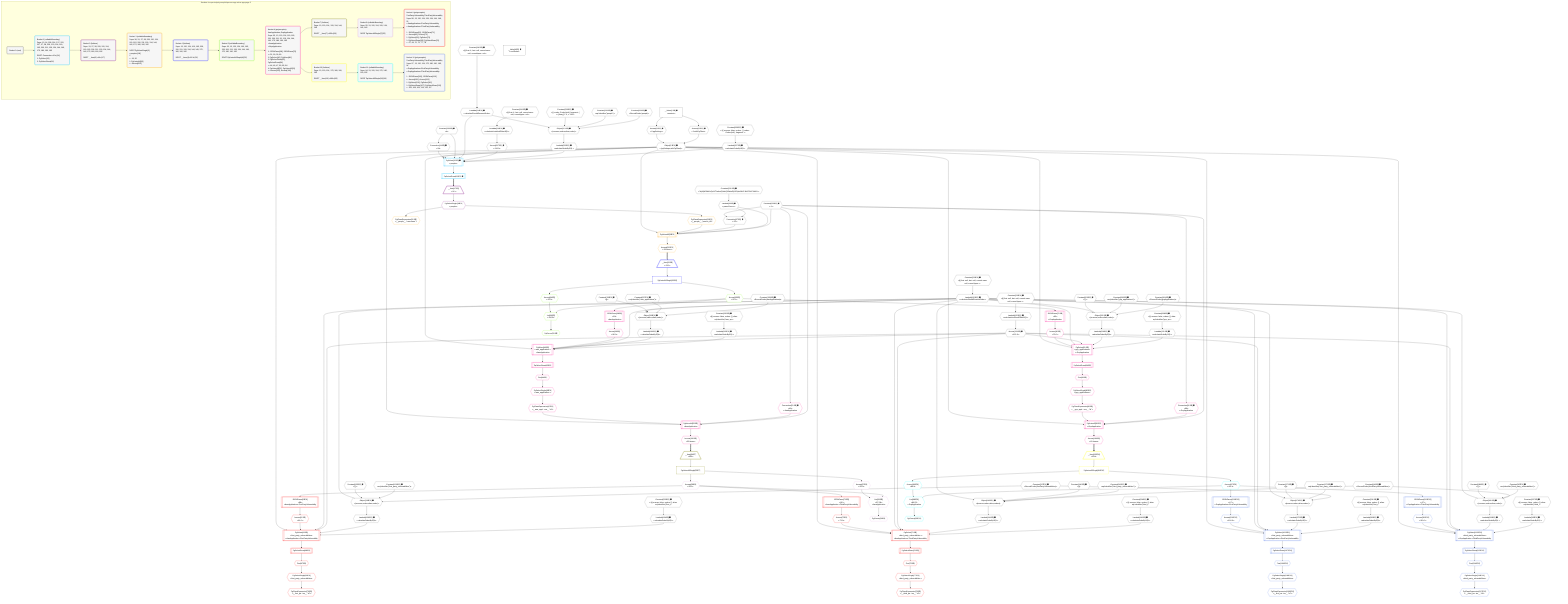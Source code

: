 %%{init: {'themeVariables': { 'fontSize': '12px'}}}%%
graph TD
    classDef path fill:#eee,stroke:#000,color:#000
    classDef plan fill:#fff,stroke-width:1px,color:#000
    classDef itemplan fill:#fff,stroke-width:2px,color:#000
    classDef unbatchedplan fill:#dff,stroke-width:1px,color:#000
    classDef sideeffectplan fill:#fcc,stroke-width:2px,color:#000
    classDef bucket fill:#f6f6f6,color:#000,stroke-width:2px,text-align:left


    %% plan dependencies
    Object128{{"Object[128∈0] ➊<br />ᐸ{reverse,orders,alias,codec}ᐳ"}}:::plan
    Lambda120{{"Lambda[120∈0] ➊<br />ᐸcalculateShouldReverseOrderᐳ"}}:::plan
    Constant125{{"Constant[125∈0] ➊<br />ᐸ[]ᐳ"}}:::plan
    Constant126{{"Constant[126∈0] ➊<br />ᐸsql.identifier(”first_party_vulnerabilities”)ᐳ"}}:::plan
    Constant127{{"Constant[127∈0] ➊<br />ᐸRecordCodec(firstPartyVulnerabilities)ᐳ"}}:::plan
    Lambda120 & Constant125 & Constant126 & Constant127 --> Object128
    Object143{{"Object[143∈0] ➊<br />ᐸ{reverse,orders,alias,codec}ᐳ"}}:::plan
    Constant140{{"Constant[140∈0] ➊<br />ᐸ[]ᐳ"}}:::plan
    Constant141{{"Constant[141∈0] ➊<br />ᐸsql.identifier(”third_party_vulnerabilities”)ᐳ"}}:::plan
    Constant142{{"Constant[142∈0] ➊<br />ᐸRecordCodec(thirdPartyVulnerabilities)ᐳ"}}:::plan
    Lambda120 & Constant140 & Constant141 & Constant142 --> Object143
    Object159{{"Object[159∈0] ➊<br />ᐸ{reverse,orders,alias,codec}ᐳ"}}:::plan
    Constant156{{"Constant[156∈0] ➊<br />ᐸ[]ᐳ"}}:::plan
    Constant157{{"Constant[157∈0] ➊<br />ᐸsql.identifier(”aws_applications”)ᐳ"}}:::plan
    Constant158{{"Constant[158∈0] ➊<br />ᐸRecordCodec(awsApplications)ᐳ"}}:::plan
    Lambda120 & Constant156 & Constant157 & Constant158 --> Object159
    Object174{{"Object[174∈0] ➊<br />ᐸ{reverse,orders,alias,codec}ᐳ"}}:::plan
    Constant171{{"Constant[171∈0] ➊<br />ᐸ[]ᐳ"}}:::plan
    Constant172{{"Constant[172∈0] ➊<br />ᐸsql.identifier(”first_party_vulnerabilities”)ᐳ"}}:::plan
    Lambda120 & Constant171 & Constant172 & Constant127 --> Object174
    Object189{{"Object[189∈0] ➊<br />ᐸ{reverse,orders,alias,codec}ᐳ"}}:::plan
    Constant186{{"Constant[186∈0] ➊<br />ᐸ[]ᐳ"}}:::plan
    Constant187{{"Constant[187∈0] ➊<br />ᐸsql.identifier(”third_party_vulnerabilities”)ᐳ"}}:::plan
    Lambda120 & Constant186 & Constant187 & Constant142 --> Object189
    Object205{{"Object[205∈0] ➊<br />ᐸ{reverse,orders,alias,codec}ᐳ"}}:::plan
    Constant202{{"Constant[202∈0] ➊<br />ᐸ[]ᐳ"}}:::plan
    Constant203{{"Constant[203∈0] ➊<br />ᐸsql.identifier(”gcp_applications”)ᐳ"}}:::plan
    Constant204{{"Constant[204∈0] ➊<br />ᐸRecordCodec(gcpApplications)ᐳ"}}:::plan
    Lambda120 & Constant202 & Constant203 & Constant204 --> Object205
    Object221{{"Object[221∈0] ➊<br />ᐸ{reverse,orders,alias,codec}ᐳ"}}:::plan
    Lambda214{{"Lambda[214∈0] ➊<br />ᐸcalculateShouldReverseOrderᐳ"}}:::plan
    Constant218{{"Constant[218∈0] ➊<br />ᐸ[ { codec: Codec(int4), fragment: { n: [Array], f: 0, c: 102ᐳ"}}:::plan
    Constant219{{"Constant[219∈0] ➊<br />ᐸsql.identifier(”people”)ᐳ"}}:::plan
    Constant220{{"Constant[220∈0] ➊<br />ᐸRecordCodec(people)ᐳ"}}:::plan
    Lambda214 & Constant218 & Constant219 & Constant220 --> Object221
    Object13{{"Object[13∈0] ➊<br />ᐸ{pgSettings,withPgClient}ᐳ"}}:::plan
    Access11{{"Access[11∈0] ➊<br />ᐸ2.pgSettingsᐳ"}}:::plan
    Access12{{"Access[12∈0] ➊<br />ᐸ2.withPgClientᐳ"}}:::plan
    Access11 & Access12 --> Object13
    Connection27{{"Connection[27∈0] ➊<br />ᐸ23ᐳ"}}:::plan
    Constant229{{"Constant[229∈0] ➊<br />ᐸ1ᐳ"}}:::plan
    Lambda28{{"Lambda[28∈0] ➊<br />ᐸparseCursorᐳ"}}:::plan
    Constant229 & Lambda28 --> Connection27
    __Value2["__Value[2∈0] ➊<br />ᐸcontextᐳ"]:::plan
    __Value2 --> Access11
    __Value2 --> Access12
    Connection14{{"Connection[14∈0] ➊<br />ᐸ10ᐳ"}}:::plan
    Constant228{{"Constant[228∈0] ➊<br />ᐸ4ᐳ"}}:::plan
    Constant228 --> Connection14
    Constant230{{"Constant[230∈0] ➊<br />ᐸ'WyJjMDM4YzQzNTYwIiwiQXdzQXBwbGljYXRpb24iLCJbXCI0XCJdIl0='ᐳ"}}:::plan
    Constant230 --> Lambda28
    Constant231{{"Constant[231∈0] ➊<br />ᐸ§{ first: null, last: null, cursorLower: null, cursorUpper: ᐳ"}}:::plan
    Constant231 --> Lambda120
    Lambda123{{"Lambda[123∈0] ➊<br />ᐸcalculateLimitAndOffsetSQLᐳ"}}:::plan
    Constant232{{"Constant[232∈0] ➊<br />ᐸ§{ first: null, last: null, cursorLower: null, cursorUpper: ᐳ"}}:::plan
    Constant232 --> Lambda123
    Access124{{"Access[124∈0] ➊<br />ᐸ123.0ᐳ"}}:::plan
    Lambda123 --> Access124
    Lambda129{{"Lambda[129∈0] ➊<br />ᐸcalculateOrderBySQLᐳ"}}:::plan
    Object128 --> Lambda129
    Lambda134{{"Lambda[134∈0] ➊<br />ᐸcalculateOrderBySQLᐳ"}}:::plan
    Constant233{{"Constant[233∈0] ➊<br />ᐸ§{ reverse: false, orders: [], alias: sql.identifier(”first_ᐳ"}}:::plan
    Constant233 --> Lambda134
    Lambda144{{"Lambda[144∈0] ➊<br />ᐸcalculateOrderBySQLᐳ"}}:::plan
    Object143 --> Lambda144
    Lambda149{{"Lambda[149∈0] ➊<br />ᐸcalculateOrderBySQLᐳ"}}:::plan
    Constant234{{"Constant[234∈0] ➊<br />ᐸ§{ reverse: false, orders: [], alias: sql.identifier(”third_ᐳ"}}:::plan
    Constant234 --> Lambda149
    Lambda160{{"Lambda[160∈0] ➊<br />ᐸcalculateOrderBySQLᐳ"}}:::plan
    Object159 --> Lambda160
    Lambda165{{"Lambda[165∈0] ➊<br />ᐸcalculateOrderBySQLᐳ"}}:::plan
    Constant235{{"Constant[235∈0] ➊<br />ᐸ§{ reverse: false, orders: [], alias: sql.identifier(”aws_apᐳ"}}:::plan
    Constant235 --> Lambda165
    Lambda175{{"Lambda[175∈0] ➊<br />ᐸcalculateOrderBySQLᐳ"}}:::plan
    Object174 --> Lambda175
    Lambda180{{"Lambda[180∈0] ➊<br />ᐸcalculateOrderBySQLᐳ"}}:::plan
    Constant236{{"Constant[236∈0] ➊<br />ᐸ§{ reverse: false, orders: [], alias: sql.identifier(”first_ᐳ"}}:::plan
    Constant236 --> Lambda180
    Lambda190{{"Lambda[190∈0] ➊<br />ᐸcalculateOrderBySQLᐳ"}}:::plan
    Object189 --> Lambda190
    Lambda195{{"Lambda[195∈0] ➊<br />ᐸcalculateOrderBySQLᐳ"}}:::plan
    Constant237{{"Constant[237∈0] ➊<br />ᐸ§{ reverse: false, orders: [], alias: sql.identifier(”third_ᐳ"}}:::plan
    Constant237 --> Lambda195
    Lambda206{{"Lambda[206∈0] ➊<br />ᐸcalculateOrderBySQLᐳ"}}:::plan
    Object205 --> Lambda206
    Lambda211{{"Lambda[211∈0] ➊<br />ᐸcalculateOrderBySQLᐳ"}}:::plan
    Constant238{{"Constant[238∈0] ➊<br />ᐸ§{ reverse: false, orders: [], alias: sql.identifier(”gcp_apᐳ"}}:::plan
    Constant238 --> Lambda211
    Constant240{{"Constant[240∈0] ➊<br />ᐸ§{ first: 4, last: null, cursorLower: null, cursorUpper: nulᐳ"}}:::plan
    Constant240 --> Lambda214
    Lambda216{{"Lambda[216∈0] ➊<br />ᐸcalculateLimitAndOffsetSQLᐳ"}}:::plan
    Constant241{{"Constant[241∈0] ➊<br />ᐸ§{ first: 4, last: null, cursorLower: null, cursorUpper: nulᐳ"}}:::plan
    Constant241 --> Lambda216
    Access217{{"Access[217∈0] ➊<br />ᐸ216.0ᐳ"}}:::plan
    Lambda216 --> Access217
    Lambda222{{"Lambda[222∈0] ➊<br />ᐸcalculateOrderBySQLᐳ"}}:::plan
    Object221 --> Lambda222
    Lambda227{{"Lambda[227∈0] ➊<br />ᐸcalculateOrderBySQLᐳ"}}:::plan
    Constant239{{"Constant[239∈0] ➊<br />ᐸ§{ reverse: false, orders: [ { codec: Codec(int4), fragment:ᐳ"}}:::plan
    Constant239 --> Lambda227
    __Value4["__Value[4∈0] ➊<br />ᐸrootValueᐳ"]:::plan
    PgSelect15[["PgSelect[15∈1] ➊<br />ᐸpeopleᐳ"]]:::plan
    Object13 & Connection14 & Constant228 & Lambda214 & Access217 & Lambda222 & Lambda227 --> PgSelect15
    PgSelectRows16[["PgSelectRows[16∈1] ➊"]]:::plan
    PgSelect15 --> PgSelectRows16
    __Item17[/"__Item[17∈2]<br />ᐸ16ᐳ"\]:::itemplan
    PgSelectRows16 ==> __Item17
    PgSelectSingle18{{"PgSelectSingle[18∈2]<br />ᐸpeopleᐳ"}}:::plan
    __Item17 --> PgSelectSingle18
    PgUnionAll29[["PgUnionAll[29∈3]"]]:::plan
    PgClassExpression19{{"PgClassExpression[19∈3]<br />ᐸ__people__.”person_id”ᐳ"}}:::plan
    Object13 & PgClassExpression19 & Connection27 & Lambda28 & Constant229 --> PgUnionAll29
    PgSelectSingle18 --> PgClassExpression19
    PgClassExpression20{{"PgClassExpression[20∈3]<br />ᐸ__people__.”username”ᐳ"}}:::plan
    PgSelectSingle18 --> PgClassExpression20
    Access212{{"Access[212∈3]<br />ᐸ29.itemsᐳ"}}:::plan
    PgUnionAll29 --> Access212
    __Item31[/"__Item[31∈4]<br />ᐸ212ᐳ"\]:::itemplan
    Access212 ==> __Item31
    PgUnionAllSingle32["PgUnionAllSingle[32∈4]"]:::plan
    __Item31 --> PgUnionAllSingle32
    List36{{"List[36∈5]<br />ᐸ34,35ᐳ"}}:::plan
    Access34{{"Access[34∈5]<br />ᐸ32.0ᐳ"}}:::plan
    Access35{{"Access[35∈5]<br />ᐸ32.1ᐳ"}}:::plan
    Access34 & Access35 --> List36
    PgCursor33{{"PgCursor[33∈5]"}}:::plan
    List36 --> PgCursor33
    PgUnionAllSingle32 --> Access34
    PgUnionAllSingle32 --> Access35
    PgSelect40[["PgSelect[40∈6]<br />ᐸaws_applicationsᐳ<br />ᐳAwsApplication"]]:::plan
    Access39{{"Access[39∈6]<br />ᐸ38.0ᐳ"}}:::plan
    Object13 & Access39 & Lambda120 & Access124 & Lambda160 & Lambda165 --> PgSelect40
    PgSelect81[["PgSelect[81∈6]<br />ᐸgcp_applicationsᐳ<br />ᐳGcpApplication"]]:::plan
    Access80{{"Access[80∈6]<br />ᐸ79.0ᐳ"}}:::plan
    Object13 & Access80 & Lambda120 & Access124 & Lambda206 & Lambda211 --> PgSelect81
    PgUnionAll52[["PgUnionAll[52∈6]<br />ᐳAwsApplication"]]:::plan
    PgClassExpression47{{"PgClassExpression[47∈6]<br />ᐸ__aws_appl...ons__.”id”ᐳ"}}:::plan
    Connection51{{"Connection[51∈6] ➊<br />ᐸ49ᐳ<br />ᐳAwsApplication"}}:::plan
    Object13 & PgClassExpression47 & Connection51 & Constant229 --> PgUnionAll52
    PgUnionAll91[["PgUnionAll[91∈6]<br />ᐳGcpApplication"]]:::plan
    PgClassExpression86{{"PgClassExpression[86∈6]<br />ᐸ__gcp_appl...ons__.”id”ᐳ"}}:::plan
    Connection90{{"Connection[90∈6] ➊<br />ᐸ88ᐳ<br />ᐳGcpApplication"}}:::plan
    Object13 & PgClassExpression86 & Connection90 & Constant229 --> PgUnionAll91
    JSONParse38[["JSONParse[38∈6]<br />ᐸ35ᐳ<br />ᐳAwsApplication"]]:::plan
    Access35 --> JSONParse38
    JSONParse38 --> Access39
    First44{{"First[44∈6]"}}:::plan
    PgSelectRows45[["PgSelectRows[45∈6]"]]:::plan
    PgSelectRows45 --> First44
    PgSelect40 --> PgSelectRows45
    PgSelectSingle46{{"PgSelectSingle[46∈6]<br />ᐸaws_applicationsᐳ"}}:::plan
    First44 --> PgSelectSingle46
    PgSelectSingle46 --> PgClassExpression47
    Constant229 --> Connection51
    JSONParse79[["JSONParse[79∈6]<br />ᐸ35ᐳ<br />ᐳGcpApplication"]]:::plan
    Access35 --> JSONParse79
    JSONParse79 --> Access80
    First83{{"First[83∈6]"}}:::plan
    PgSelectRows84[["PgSelectRows[84∈6]"]]:::plan
    PgSelectRows84 --> First83
    PgSelect81 --> PgSelectRows84
    PgSelectSingle85{{"PgSelectSingle[85∈6]<br />ᐸgcp_applicationsᐳ"}}:::plan
    First83 --> PgSelectSingle85
    PgSelectSingle85 --> PgClassExpression86
    Constant229 --> Connection90
    Access150{{"Access[150∈6]<br />ᐸ52.itemsᐳ"}}:::plan
    PgUnionAll52 --> Access150
    Access196{{"Access[196∈6]<br />ᐸ91.itemsᐳ"}}:::plan
    PgUnionAll91 --> Access196
    __Item54[/"__Item[54∈7]<br />ᐸ150ᐳ"\]:::itemplan
    Access150 ==> __Item54
    PgUnionAllSingle55["PgUnionAllSingle[55∈7]"]:::plan
    __Item54 --> PgUnionAllSingle55
    List59{{"List[59∈8]<br />ᐸ57,58ᐳ<br />ᐳAwsApplication"}}:::plan
    Access57{{"Access[57∈8]<br />ᐸ55.0ᐳ"}}:::plan
    Access58{{"Access[58∈8]<br />ᐸ55.1ᐳ"}}:::plan
    Access57 & Access58 --> List59
    PgCursor56{{"PgCursor[56∈8]"}}:::plan
    List59 --> PgCursor56
    PgUnionAllSingle55 --> Access57
    PgUnionAllSingle55 --> Access58
    PgSelect63[["PgSelect[63∈9]<br />ᐸfirst_party_vulnerabilitiesᐳ<br />ᐳAwsApplicationᐳFirstPartyVulnerability"]]:::plan
    Access62{{"Access[62∈9]<br />ᐸ61.0ᐳ"}}:::plan
    Object13 & Access62 & Lambda120 & Access124 & Lambda129 & Lambda134 --> PgSelect63
    PgSelect73[["PgSelect[73∈9]<br />ᐸthird_party_vulnerabilitiesᐳ<br />ᐳAwsApplicationᐳThirdPartyVulnerability"]]:::plan
    Access72{{"Access[72∈9]<br />ᐸ71.0ᐳ"}}:::plan
    Object13 & Access72 & Lambda120 & Access124 & Lambda144 & Lambda149 --> PgSelect73
    JSONParse61[["JSONParse[61∈9]<br />ᐸ58ᐳ<br />ᐳAwsApplicationᐳFirstPartyVulnerability"]]:::plan
    Access58 --> JSONParse61
    JSONParse61 --> Access62
    First67{{"First[67∈9]"}}:::plan
    PgSelectRows68[["PgSelectRows[68∈9]"]]:::plan
    PgSelectRows68 --> First67
    PgSelect63 --> PgSelectRows68
    PgSelectSingle69{{"PgSelectSingle[69∈9]<br />ᐸfirst_party_vulnerabilitiesᐳ"}}:::plan
    First67 --> PgSelectSingle69
    PgClassExpression70{{"PgClassExpression[70∈9]<br />ᐸ__first_pa...ies__.”id”ᐳ"}}:::plan
    PgSelectSingle69 --> PgClassExpression70
    JSONParse71[["JSONParse[71∈9]<br />ᐸ58ᐳ<br />ᐳAwsApplicationᐳThirdPartyVulnerability"]]:::plan
    Access58 --> JSONParse71
    JSONParse71 --> Access72
    First75{{"First[75∈9]"}}:::plan
    PgSelectRows76[["PgSelectRows[76∈9]"]]:::plan
    PgSelectRows76 --> First75
    PgSelect73 --> PgSelectRows76
    PgSelectSingle77{{"PgSelectSingle[77∈9]<br />ᐸthird_party_vulnerabilitiesᐳ"}}:::plan
    First75 --> PgSelectSingle77
    PgClassExpression78{{"PgClassExpression[78∈9]<br />ᐸ__third_pa...ies__.”id”ᐳ"}}:::plan
    PgSelectSingle77 --> PgClassExpression78
    __Item93[/"__Item[93∈10]<br />ᐸ196ᐳ"\]:::itemplan
    Access196 ==> __Item93
    PgUnionAllSingle94["PgUnionAllSingle[94∈10]"]:::plan
    __Item93 --> PgUnionAllSingle94
    List98{{"List[98∈11]<br />ᐸ96,97ᐳ<br />ᐳGcpApplication"}}:::plan
    Access96{{"Access[96∈11]<br />ᐸ94.0ᐳ"}}:::plan
    Access97{{"Access[97∈11]<br />ᐸ94.1ᐳ"}}:::plan
    Access96 & Access97 --> List98
    PgCursor95{{"PgCursor[95∈11]"}}:::plan
    List98 --> PgCursor95
    PgUnionAllSingle94 --> Access96
    PgUnionAllSingle94 --> Access97
    PgSelect102[["PgSelect[102∈12]<br />ᐸfirst_party_vulnerabilitiesᐳ<br />ᐳGcpApplicationᐳFirstPartyVulnerability"]]:::plan
    Access101{{"Access[101∈12]<br />ᐸ100.0ᐳ"}}:::plan
    Object13 & Access101 & Lambda120 & Access124 & Lambda175 & Lambda180 --> PgSelect102
    PgSelect112[["PgSelect[112∈12]<br />ᐸthird_party_vulnerabilitiesᐳ<br />ᐳGcpApplicationᐳThirdPartyVulnerability"]]:::plan
    Access111{{"Access[111∈12]<br />ᐸ110.0ᐳ"}}:::plan
    Object13 & Access111 & Lambda120 & Access124 & Lambda190 & Lambda195 --> PgSelect112
    JSONParse100[["JSONParse[100∈12]<br />ᐸ97ᐳ<br />ᐳGcpApplicationᐳFirstPartyVulnerability"]]:::plan
    Access97 --> JSONParse100
    JSONParse100 --> Access101
    First106{{"First[106∈12]"}}:::plan
    PgSelectRows107[["PgSelectRows[107∈12]"]]:::plan
    PgSelectRows107 --> First106
    PgSelect102 --> PgSelectRows107
    PgSelectSingle108{{"PgSelectSingle[108∈12]<br />ᐸfirst_party_vulnerabilitiesᐳ"}}:::plan
    First106 --> PgSelectSingle108
    PgClassExpression109{{"PgClassExpression[109∈12]<br />ᐸ__first_pa...ies__.”id”ᐳ"}}:::plan
    PgSelectSingle108 --> PgClassExpression109
    JSONParse110[["JSONParse[110∈12]<br />ᐸ97ᐳ<br />ᐳGcpApplicationᐳThirdPartyVulnerability"]]:::plan
    Access97 --> JSONParse110
    JSONParse110 --> Access111
    First114{{"First[114∈12]"}}:::plan
    PgSelectRows115[["PgSelectRows[115∈12]"]]:::plan
    PgSelectRows115 --> First114
    PgSelect112 --> PgSelectRows115
    PgSelectSingle116{{"PgSelectSingle[116∈12]<br />ᐸthird_party_vulnerabilitiesᐳ"}}:::plan
    First114 --> PgSelectSingle116
    PgClassExpression117{{"PgClassExpression[117∈12]<br />ᐸ__third_pa...ies__.”id”ᐳ"}}:::plan
    PgSelectSingle116 --> PgClassExpression117

    %% define steps

    subgraph "Buckets for queries/polymorphic/person-app-vulns.app-page-2"
    Bucket0("Bucket 0 (root)"):::bucket
    classDef bucket0 stroke:#696969
    class Bucket0,__Value2,__Value4,Access11,Access12,Object13,Connection14,Connection27,Lambda28,Lambda120,Lambda123,Access124,Constant125,Constant126,Constant127,Object128,Lambda129,Lambda134,Constant140,Constant141,Constant142,Object143,Lambda144,Lambda149,Constant156,Constant157,Constant158,Object159,Lambda160,Lambda165,Constant171,Constant172,Object174,Lambda175,Lambda180,Constant186,Constant187,Object189,Lambda190,Lambda195,Constant202,Constant203,Constant204,Object205,Lambda206,Lambda211,Lambda214,Lambda216,Access217,Constant218,Constant219,Constant220,Object221,Lambda222,Lambda227,Constant228,Constant229,Constant230,Constant231,Constant232,Constant233,Constant234,Constant235,Constant236,Constant237,Constant238,Constant239,Constant240,Constant241 bucket0
    Bucket1("Bucket 1 (nullableBoundary)<br />Deps: 13, 14, 228, 214, 217, 222, 227, 27, 28, 229, 120, 124, 160, 165, 206, 211, 129, 134, 144, 149, 175, 180, 190, 195<br /><br />ROOT Connectionᐸ10ᐳ[14]<br />1: PgSelect[15]<br />2: PgSelectRows[16]"):::bucket
    classDef bucket1 stroke:#00bfff
    class Bucket1,PgSelect15,PgSelectRows16 bucket1
    Bucket2("Bucket 2 (listItem)<br />Deps: 13, 27, 28, 229, 120, 124, 160, 165, 206, 211, 129, 134, 144, 149, 175, 180, 190, 195<br /><br />ROOT __Item{2}ᐸ16ᐳ[17]"):::bucket
    classDef bucket2 stroke:#7f007f
    class Bucket2,__Item17,PgSelectSingle18 bucket2
    Bucket3("Bucket 3 (nullableBoundary)<br />Deps: 18, 13, 27, 28, 229, 120, 124, 160, 165, 206, 211, 129, 134, 144, 149, 175, 180, 190, 195<br /><br />ROOT PgSelectSingle{2}ᐸpeopleᐳ[18]<br />1: <br />ᐳ: 19, 20<br />2: PgUnionAll[29]<br />ᐳ: Access[212]"):::bucket
    classDef bucket3 stroke:#ffa500
    class Bucket3,PgClassExpression19,PgClassExpression20,PgUnionAll29,Access212 bucket3
    Bucket4("Bucket 4 (listItem)<br />Deps: 13, 120, 124, 160, 165, 229, 206, 211, 129, 134, 144, 149, 175, 180, 190, 195<br /><br />ROOT __Item{4}ᐸ212ᐳ[31]"):::bucket
    classDef bucket4 stroke:#0000ff
    class Bucket4,__Item31,PgUnionAllSingle32 bucket4
    Bucket5("Bucket 5 (nullableBoundary)<br />Deps: 32, 13, 120, 124, 160, 165, 229, 206, 211, 129, 134, 144, 149, 175, 180, 190, 195<br /><br />ROOT PgUnionAllSingle{4}[32]"):::bucket
    classDef bucket5 stroke:#7fff00
    class Bucket5,PgCursor33,Access34,Access35,List36 bucket5
    Bucket6("Bucket 6 (polymorphic)<br />AwsApplication,GcpApplication<br />Deps: 35, 13, 120, 124, 160, 165, 229, 206, 211, 32, 129, 134, 144, 149, 175, 180, 190, 195<br />ᐳAwsApplication<br />ᐳGcpApplication<br /><br />1: JSONParse[38], JSONParse[79]<br />ᐳ: 51, 90, 39, 80<br />2: PgSelect[40], PgSelect[81]<br />3: PgSelectRows[45], PgSelectRows[84]<br />ᐳ: 44, 46, 47, 83, 85, 86<br />4: PgUnionAll[52], PgUnionAll[91]<br />ᐳ: Access[150], Access[196]"):::bucket
    classDef bucket6 stroke:#ff1493
    class Bucket6,JSONParse38,Access39,PgSelect40,First44,PgSelectRows45,PgSelectSingle46,PgClassExpression47,Connection51,PgUnionAll52,JSONParse79,Access80,PgSelect81,First83,PgSelectRows84,PgSelectSingle85,PgClassExpression86,Connection90,PgUnionAll91,Access150,Access196 bucket6
    Bucket7("Bucket 7 (listItem)<br />Deps: 13, 120, 124, 129, 134, 144, 149<br /><br />ROOT __Item{7}ᐸ150ᐳ[54]"):::bucket
    classDef bucket7 stroke:#808000
    class Bucket7,__Item54,PgUnionAllSingle55 bucket7
    Bucket8("Bucket 8 (nullableBoundary)<br />Deps: 55, 13, 120, 124, 129, 134, 144, 149<br /><br />ROOT PgUnionAllSingle{7}[55]"):::bucket
    classDef bucket8 stroke:#dda0dd
    class Bucket8,PgCursor56,Access57,Access58,List59 bucket8
    Bucket9("Bucket 9 (polymorphic)<br />FirstPartyVulnerability,ThirdPartyVulnerability<br />Deps: 58, 13, 120, 124, 129, 134, 144, 149, 55<br />ᐳAwsApplicationᐳFirstPartyVulnerability<br />ᐳAwsApplicationᐳThirdPartyVulnerability<br /><br />1: JSONParse[61], JSONParse[71]<br />ᐳ: Access[62], Access[72]<br />2: PgSelect[63], PgSelect[73]<br />3: PgSelectRows[68], PgSelectRows[76]<br />ᐳ: 67, 69, 70, 75, 77, 78"):::bucket
    classDef bucket9 stroke:#ff0000
    class Bucket9,JSONParse61,Access62,PgSelect63,First67,PgSelectRows68,PgSelectSingle69,PgClassExpression70,JSONParse71,Access72,PgSelect73,First75,PgSelectRows76,PgSelectSingle77,PgClassExpression78 bucket9
    Bucket10("Bucket 10 (listItem)<br />Deps: 13, 120, 124, 175, 180, 190, 195<br /><br />ROOT __Item{10}ᐸ196ᐳ[93]"):::bucket
    classDef bucket10 stroke:#ffff00
    class Bucket10,__Item93,PgUnionAllSingle94 bucket10
    Bucket11("Bucket 11 (nullableBoundary)<br />Deps: 94, 13, 120, 124, 175, 180, 190, 195<br /><br />ROOT PgUnionAllSingle{10}[94]"):::bucket
    classDef bucket11 stroke:#00ffff
    class Bucket11,PgCursor95,Access96,Access97,List98 bucket11
    Bucket12("Bucket 12 (polymorphic)<br />FirstPartyVulnerability,ThirdPartyVulnerability<br />Deps: 97, 13, 120, 124, 175, 180, 190, 195, 94<br />ᐳGcpApplicationᐳFirstPartyVulnerability<br />ᐳGcpApplicationᐳThirdPartyVulnerability<br /><br />1: JSONParse[100], JSONParse[110]<br />ᐳ: Access[101], Access[111]<br />2: PgSelect[102], PgSelect[112]<br />3: PgSelectRows[107], PgSelectRows[115]<br />ᐳ: 106, 108, 109, 114, 116, 117"):::bucket
    classDef bucket12 stroke:#4169e1
    class Bucket12,JSONParse100,Access101,PgSelect102,First106,PgSelectRows107,PgSelectSingle108,PgClassExpression109,JSONParse110,Access111,PgSelect112,First114,PgSelectRows115,PgSelectSingle116,PgClassExpression117 bucket12
    Bucket0 --> Bucket1
    Bucket1 --> Bucket2
    Bucket2 --> Bucket3
    Bucket3 --> Bucket4
    Bucket4 --> Bucket5
    Bucket5 --> Bucket6
    Bucket6 --> Bucket7 & Bucket10
    Bucket7 --> Bucket8
    Bucket8 --> Bucket9
    Bucket10 --> Bucket11
    Bucket11 --> Bucket12
    end